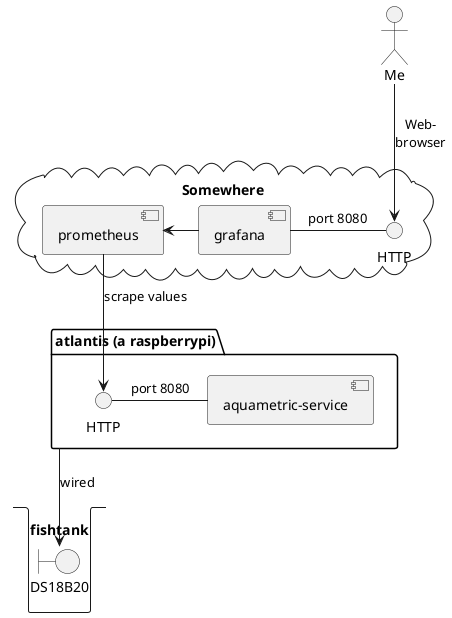 @startuml

package "atlantis (a raspberrypi)" as pi {
interface HTTP as http1
http1 - [aquametric-service] : port 8080
}

stack fishtank {
    boundary DS18B20 as sensor
}

pi -d-> sensor : wired

cloud Somewhere {
    interface HTTP as http2
    [prometheus] --> http1 : scrape values
    [grafana] -l-> [prometheus]
    [grafana] - http2 : port 8080
}
 actor Me
 Me --> http2 : Web-\nbrowser

@enduml